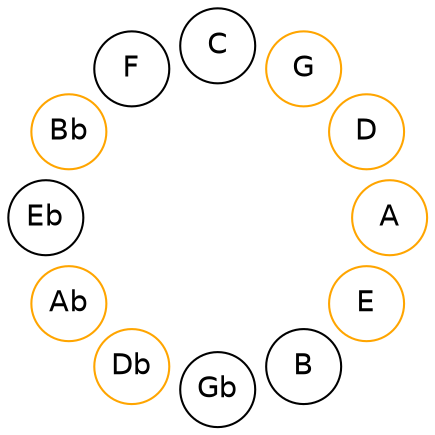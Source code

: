 
graph {

layout = circo;
mindist = .1

node [shape = circle, fontname = Helvetica, margin = 0]
edge [style=invis]

subgraph 1 {
	E -- B -- Gb -- Db -- Ab -- Eb -- Bb -- F -- C -- G -- D -- A -- E
}

E [color=orange];
Db [color=orange];
Ab [color=orange];
Bb [color=orange];
G [color=orange];
D [color=orange];
A [color=orange];
}
